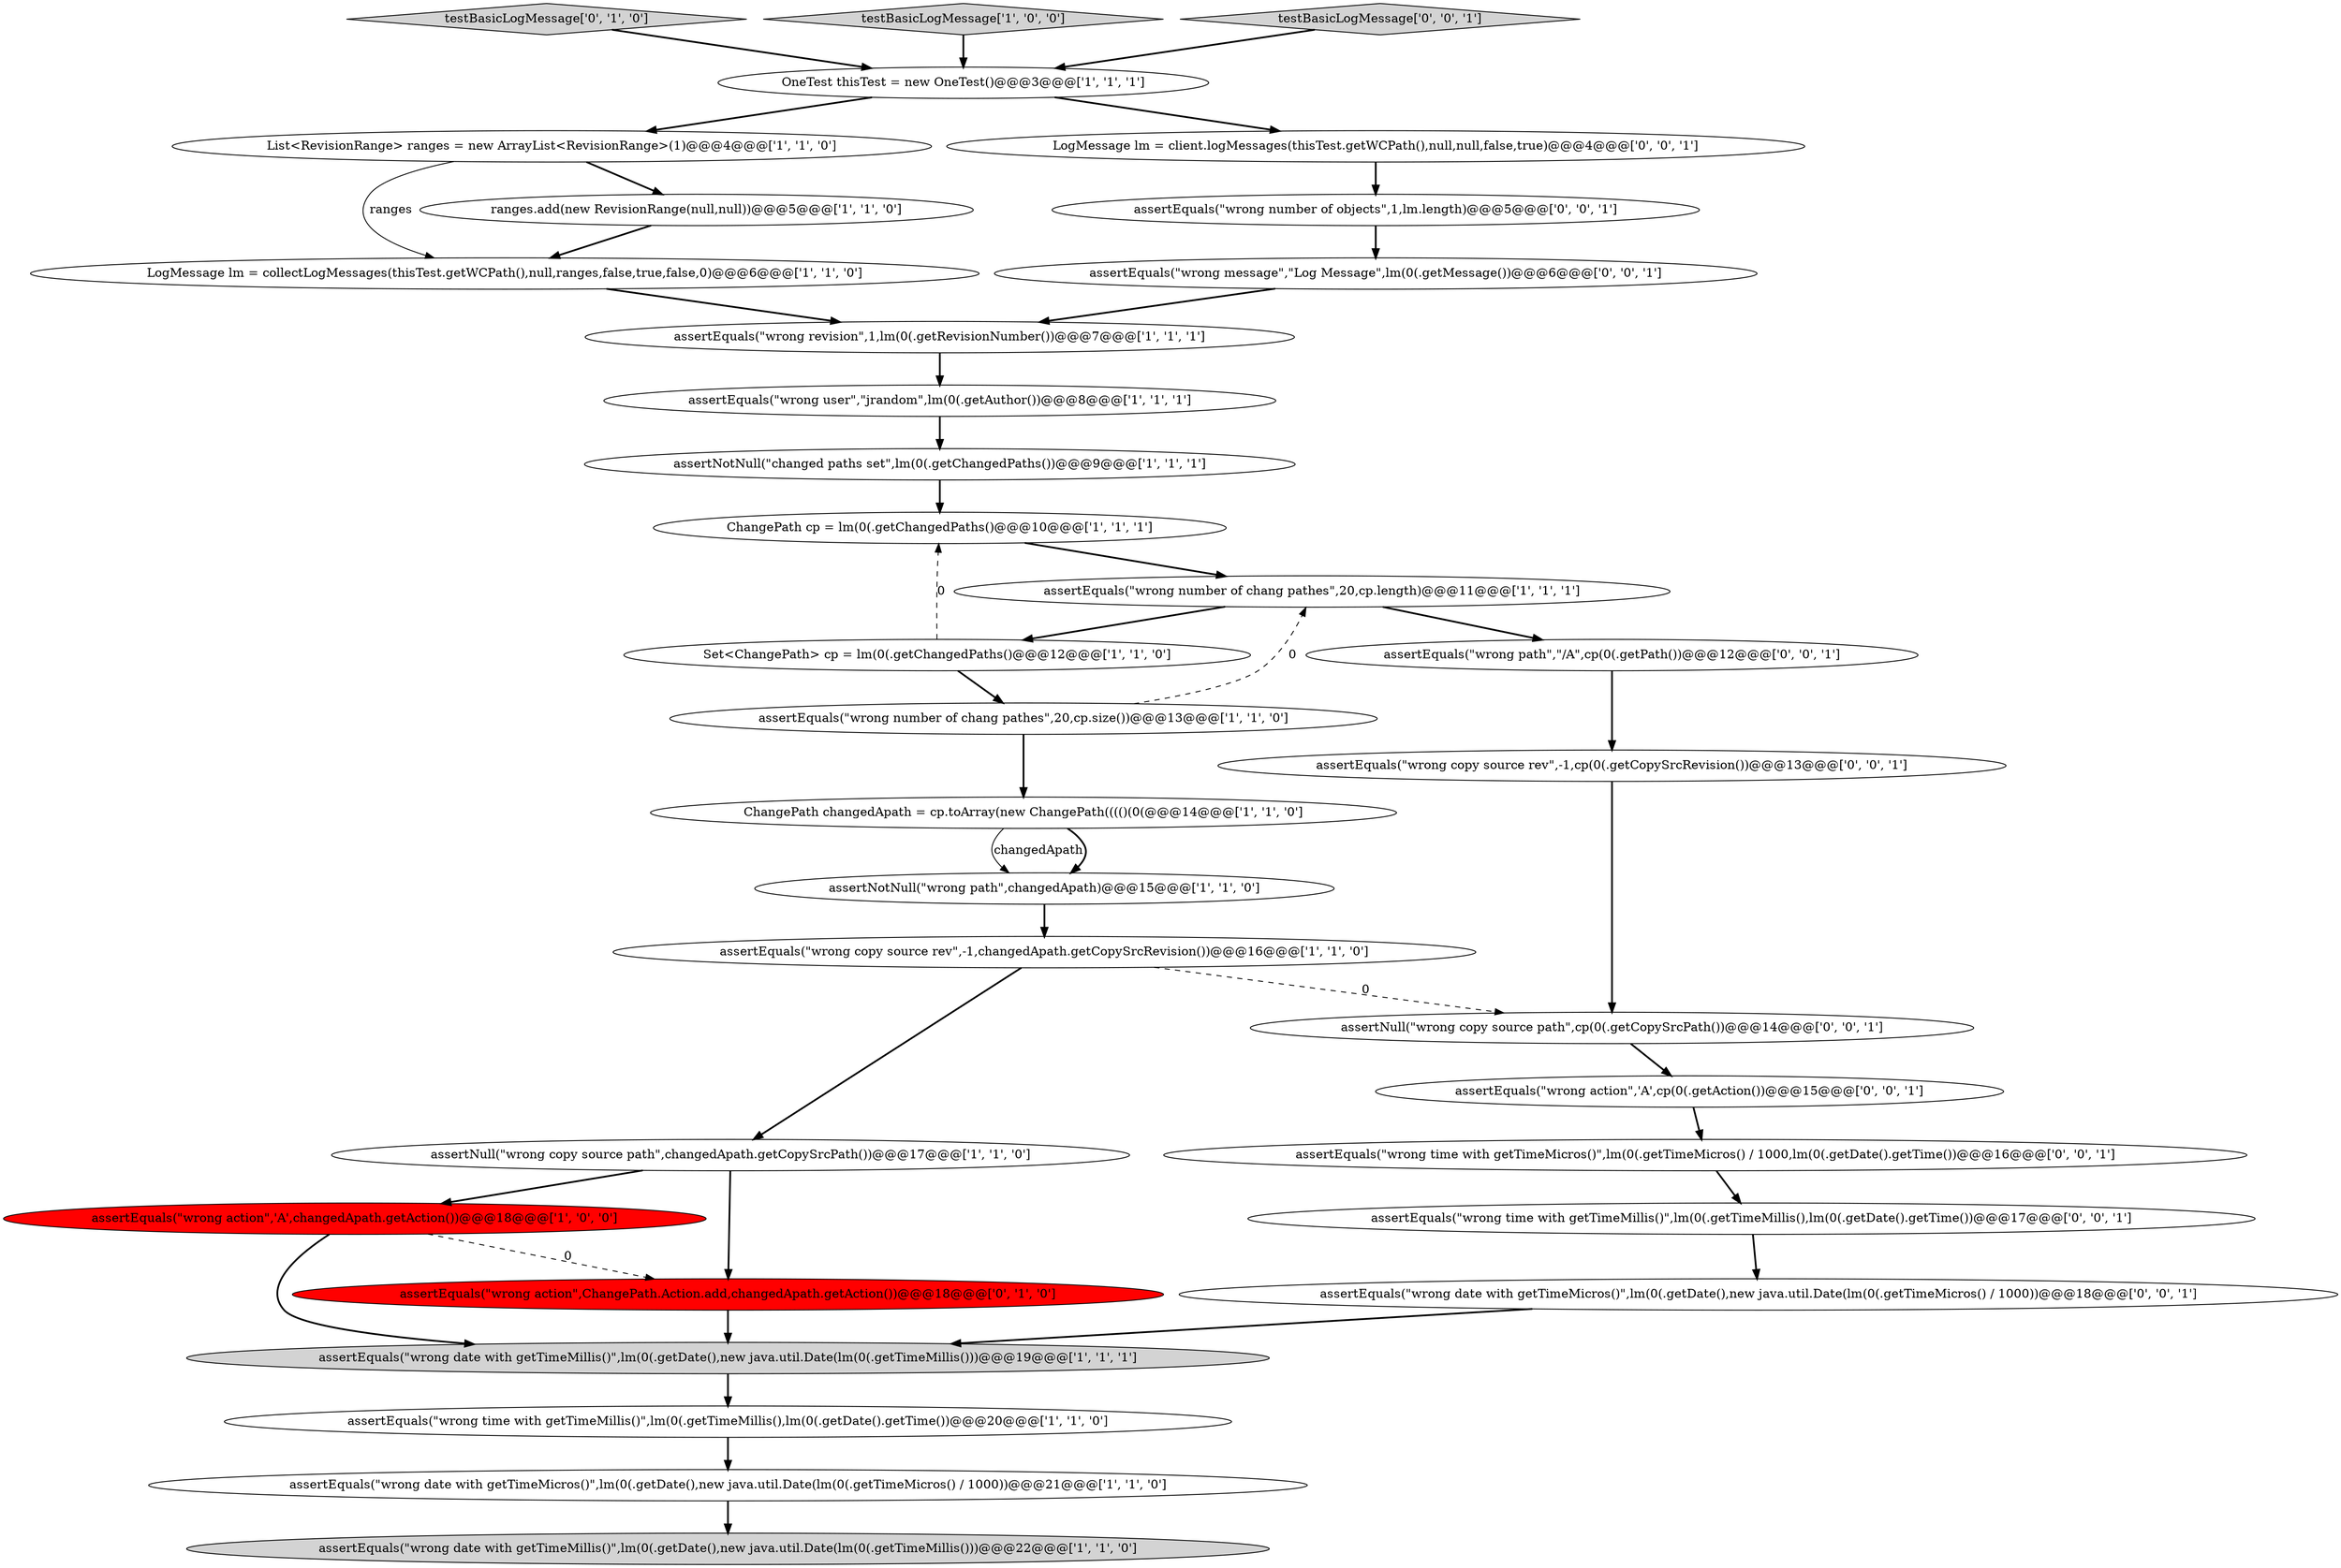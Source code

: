 digraph {
0 [style = filled, label = "LogMessage lm = collectLogMessages(thisTest.getWCPath(),null,ranges,false,true,false,0)@@@6@@@['1', '1', '0']", fillcolor = white, shape = ellipse image = "AAA0AAABBB1BBB"];
6 [style = filled, label = "assertEquals(\"wrong date with getTimeMicros()\",lm(0(.getDate(),new java.util.Date(lm(0(.getTimeMicros() / 1000))@@@21@@@['1', '1', '0']", fillcolor = white, shape = ellipse image = "AAA0AAABBB1BBB"];
21 [style = filled, label = "testBasicLogMessage['0', '1', '0']", fillcolor = lightgray, shape = diamond image = "AAA0AAABBB2BBB"];
2 [style = filled, label = "Set<ChangePath> cp = lm(0(.getChangedPaths()@@@12@@@['1', '1', '0']", fillcolor = white, shape = ellipse image = "AAA0AAABBB1BBB"];
28 [style = filled, label = "assertEquals(\"wrong time with getTimeMicros()\",lm(0(.getTimeMicros() / 1000,lm(0(.getDate().getTime())@@@16@@@['0', '0', '1']", fillcolor = white, shape = ellipse image = "AAA0AAABBB3BBB"];
33 [style = filled, label = "assertNull(\"wrong copy source path\",cp(0(.getCopySrcPath())@@@14@@@['0', '0', '1']", fillcolor = white, shape = ellipse image = "AAA0AAABBB3BBB"];
7 [style = filled, label = "assertEquals(\"wrong action\",'A',changedApath.getAction())@@@18@@@['1', '0', '0']", fillcolor = red, shape = ellipse image = "AAA1AAABBB1BBB"];
14 [style = filled, label = "ChangePath cp = lm(0(.getChangedPaths()@@@10@@@['1', '1', '1']", fillcolor = white, shape = ellipse image = "AAA0AAABBB1BBB"];
16 [style = filled, label = "OneTest thisTest = new OneTest()@@@3@@@['1', '1', '1']", fillcolor = white, shape = ellipse image = "AAA0AAABBB1BBB"];
12 [style = filled, label = "List<RevisionRange> ranges = new ArrayList<RevisionRange>(1)@@@4@@@['1', '1', '0']", fillcolor = white, shape = ellipse image = "AAA0AAABBB1BBB"];
17 [style = filled, label = "assertEquals(\"wrong copy source rev\",-1,changedApath.getCopySrcRevision())@@@16@@@['1', '1', '0']", fillcolor = white, shape = ellipse image = "AAA0AAABBB1BBB"];
24 [style = filled, label = "assertEquals(\"wrong date with getTimeMicros()\",lm(0(.getDate(),new java.util.Date(lm(0(.getTimeMicros() / 1000))@@@18@@@['0', '0', '1']", fillcolor = white, shape = ellipse image = "AAA0AAABBB3BBB"];
10 [style = filled, label = "assertNotNull(\"changed paths set\",lm(0(.getChangedPaths())@@@9@@@['1', '1', '1']", fillcolor = white, shape = ellipse image = "AAA0AAABBB1BBB"];
11 [style = filled, label = "testBasicLogMessage['1', '0', '0']", fillcolor = lightgray, shape = diamond image = "AAA0AAABBB1BBB"];
23 [style = filled, label = "LogMessage lm = client.logMessages(thisTest.getWCPath(),null,null,false,true)@@@4@@@['0', '0', '1']", fillcolor = white, shape = ellipse image = "AAA0AAABBB3BBB"];
25 [style = filled, label = "assertEquals(\"wrong action\",'A',cp(0(.getAction())@@@15@@@['0', '0', '1']", fillcolor = white, shape = ellipse image = "AAA0AAABBB3BBB"];
29 [style = filled, label = "assertEquals(\"wrong copy source rev\",-1,cp(0(.getCopySrcRevision())@@@13@@@['0', '0', '1']", fillcolor = white, shape = ellipse image = "AAA0AAABBB3BBB"];
31 [style = filled, label = "assertEquals(\"wrong path\",\"/A\",cp(0(.getPath())@@@12@@@['0', '0', '1']", fillcolor = white, shape = ellipse image = "AAA0AAABBB3BBB"];
20 [style = filled, label = "assertEquals(\"wrong number of chang pathes\",20,cp.size())@@@13@@@['1', '1', '0']", fillcolor = white, shape = ellipse image = "AAA0AAABBB1BBB"];
1 [style = filled, label = "assertNotNull(\"wrong path\",changedApath)@@@15@@@['1', '1', '0']", fillcolor = white, shape = ellipse image = "AAA0AAABBB1BBB"];
15 [style = filled, label = "ChangePath changedApath = cp.toArray(new ChangePath(((()(0(@@@14@@@['1', '1', '0']", fillcolor = white, shape = ellipse image = "AAA0AAABBB1BBB"];
19 [style = filled, label = "assertEquals(\"wrong date with getTimeMillis()\",lm(0(.getDate(),new java.util.Date(lm(0(.getTimeMillis()))@@@22@@@['1', '1', '0']", fillcolor = lightgray, shape = ellipse image = "AAA0AAABBB1BBB"];
9 [style = filled, label = "assertEquals(\"wrong date with getTimeMillis()\",lm(0(.getDate(),new java.util.Date(lm(0(.getTimeMillis()))@@@19@@@['1', '1', '1']", fillcolor = lightgray, shape = ellipse image = "AAA0AAABBB1BBB"];
18 [style = filled, label = "assertNull(\"wrong copy source path\",changedApath.getCopySrcPath())@@@17@@@['1', '1', '0']", fillcolor = white, shape = ellipse image = "AAA0AAABBB1BBB"];
22 [style = filled, label = "assertEquals(\"wrong action\",ChangePath.Action.add,changedApath.getAction())@@@18@@@['0', '1', '0']", fillcolor = red, shape = ellipse image = "AAA1AAABBB2BBB"];
26 [style = filled, label = "testBasicLogMessage['0', '0', '1']", fillcolor = lightgray, shape = diamond image = "AAA0AAABBB3BBB"];
27 [style = filled, label = "assertEquals(\"wrong number of objects\",1,lm.length)@@@5@@@['0', '0', '1']", fillcolor = white, shape = ellipse image = "AAA0AAABBB3BBB"];
8 [style = filled, label = "assertEquals(\"wrong revision\",1,lm(0(.getRevisionNumber())@@@7@@@['1', '1', '1']", fillcolor = white, shape = ellipse image = "AAA0AAABBB1BBB"];
13 [style = filled, label = "ranges.add(new RevisionRange(null,null))@@@5@@@['1', '1', '0']", fillcolor = white, shape = ellipse image = "AAA0AAABBB1BBB"];
32 [style = filled, label = "assertEquals(\"wrong message\",\"Log Message\",lm(0(.getMessage())@@@6@@@['0', '0', '1']", fillcolor = white, shape = ellipse image = "AAA0AAABBB3BBB"];
30 [style = filled, label = "assertEquals(\"wrong time with getTimeMillis()\",lm(0(.getTimeMillis(),lm(0(.getDate().getTime())@@@17@@@['0', '0', '1']", fillcolor = white, shape = ellipse image = "AAA0AAABBB3BBB"];
3 [style = filled, label = "assertEquals(\"wrong number of chang pathes\",20,cp.length)@@@11@@@['1', '1', '1']", fillcolor = white, shape = ellipse image = "AAA0AAABBB1BBB"];
5 [style = filled, label = "assertEquals(\"wrong user\",\"jrandom\",lm(0(.getAuthor())@@@8@@@['1', '1', '1']", fillcolor = white, shape = ellipse image = "AAA0AAABBB1BBB"];
4 [style = filled, label = "assertEquals(\"wrong time with getTimeMillis()\",lm(0(.getTimeMillis(),lm(0(.getDate().getTime())@@@20@@@['1', '1', '0']", fillcolor = white, shape = ellipse image = "AAA0AAABBB1BBB"];
14->3 [style = bold, label=""];
5->10 [style = bold, label=""];
11->16 [style = bold, label=""];
30->24 [style = bold, label=""];
2->20 [style = bold, label=""];
27->32 [style = bold, label=""];
25->28 [style = bold, label=""];
23->27 [style = bold, label=""];
28->30 [style = bold, label=""];
10->14 [style = bold, label=""];
4->6 [style = bold, label=""];
3->31 [style = bold, label=""];
9->4 [style = bold, label=""];
22->9 [style = bold, label=""];
15->1 [style = solid, label="changedApath"];
31->29 [style = bold, label=""];
12->0 [style = solid, label="ranges"];
17->33 [style = dashed, label="0"];
20->3 [style = dashed, label="0"];
6->19 [style = bold, label=""];
16->23 [style = bold, label=""];
1->17 [style = bold, label=""];
7->9 [style = bold, label=""];
12->13 [style = bold, label=""];
26->16 [style = bold, label=""];
32->8 [style = bold, label=""];
18->22 [style = bold, label=""];
29->33 [style = bold, label=""];
2->14 [style = dashed, label="0"];
8->5 [style = bold, label=""];
3->2 [style = bold, label=""];
33->25 [style = bold, label=""];
0->8 [style = bold, label=""];
21->16 [style = bold, label=""];
18->7 [style = bold, label=""];
20->15 [style = bold, label=""];
16->12 [style = bold, label=""];
7->22 [style = dashed, label="0"];
17->18 [style = bold, label=""];
24->9 [style = bold, label=""];
13->0 [style = bold, label=""];
15->1 [style = bold, label=""];
}
